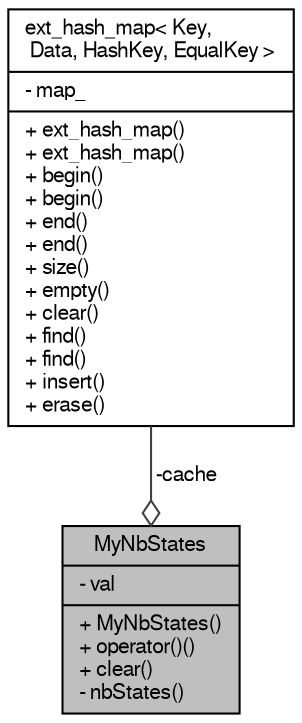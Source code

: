 digraph "MyNbStates"
{
  edge [fontname="FreeSans",fontsize="10",labelfontname="FreeSans",labelfontsize="10"];
  node [fontname="FreeSans",fontsize="10",shape=record];
  Node1 [label="{MyNbStates\n|- val\l|+ MyNbStates()\l+ operator()()\l+ clear()\l- nbStates()\l}",height=0.2,width=0.4,color="black", fillcolor="grey75", style="filled" fontcolor="black"];
  Node2 -> Node1 [color="grey25",fontsize="10",style="solid",label=" -cache" ,arrowhead="odiamond",fontname="FreeSans"];
  Node2 [label="{ext_hash_map\< Key,\l Data, HashKey, EqualKey \>\n|- map_\l|+ ext_hash_map()\l+ ext_hash_map()\l+ begin()\l+ begin()\l+ end()\l+ end()\l+ size()\l+ empty()\l+ clear()\l+ find()\l+ find()\l+ insert()\l+ erase()\l}",height=0.2,width=0.4,color="black", fillcolor="white", style="filled",URL="$classext__hash__map.html"];
}
